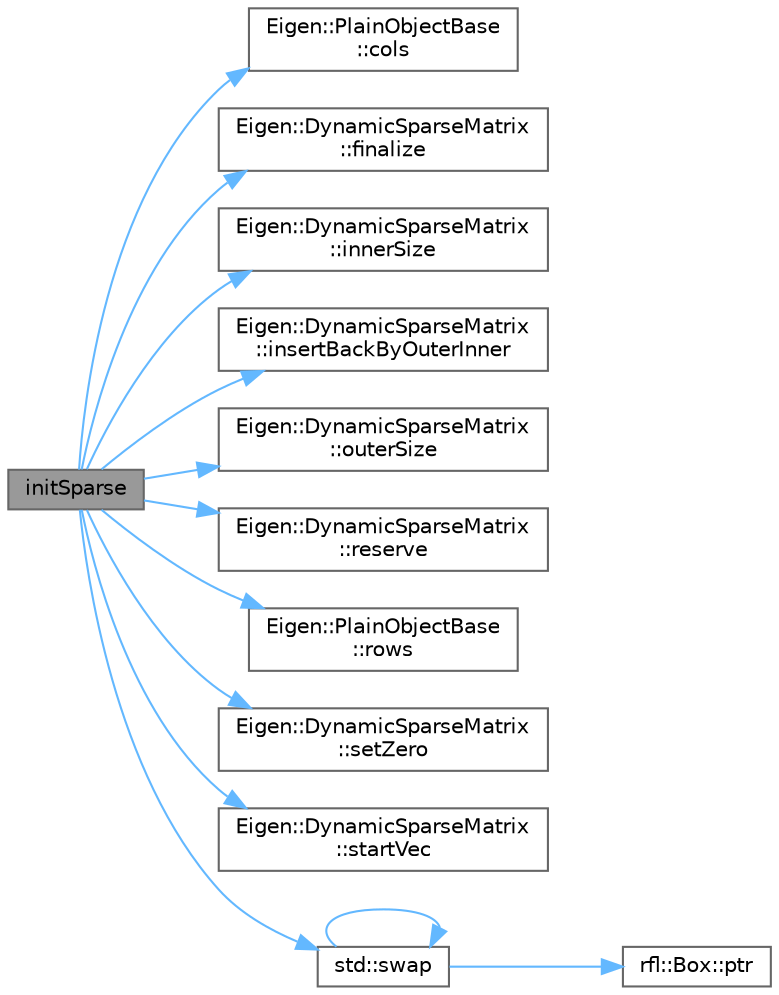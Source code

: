 digraph "initSparse"
{
 // LATEX_PDF_SIZE
  bgcolor="transparent";
  edge [fontname=Helvetica,fontsize=10,labelfontname=Helvetica,labelfontsize=10];
  node [fontname=Helvetica,fontsize=10,shape=box,height=0.2,width=0.4];
  rankdir="LR";
  Node1 [id="Node000001",label="initSparse",height=0.2,width=0.4,color="gray40", fillcolor="grey60", style="filled", fontcolor="black",tooltip=" "];
  Node1 -> Node2 [id="edge1_Node000001_Node000002",color="steelblue1",style="solid",tooltip=" "];
  Node2 [id="Node000002",label="Eigen::PlainObjectBase\l::cols",height=0.2,width=0.4,color="grey40", fillcolor="white", style="filled",URL="$class_eigen_1_1_plain_object_base.html#a10b8b33b7587da564415561aa246f78f",tooltip=" "];
  Node1 -> Node3 [id="edge2_Node000001_Node000003",color="steelblue1",style="solid",tooltip=" "];
  Node3 [id="Node000003",label="Eigen::DynamicSparseMatrix\l::finalize",height=0.2,width=0.4,color="grey40", fillcolor="white", style="filled",URL="$class_eigen_1_1_dynamic_sparse_matrix.html#aa0abc0e4565143f103f0d7373bd4a125",tooltip=" "];
  Node1 -> Node4 [id="edge3_Node000001_Node000004",color="steelblue1",style="solid",tooltip=" "];
  Node4 [id="Node000004",label="Eigen::DynamicSparseMatrix\l::innerSize",height=0.2,width=0.4,color="grey40", fillcolor="white", style="filled",URL="$class_eigen_1_1_dynamic_sparse_matrix.html#a03877f41d99fd28f24a3f9bb97695ec2",tooltip=" "];
  Node1 -> Node5 [id="edge4_Node000001_Node000005",color="steelblue1",style="solid",tooltip=" "];
  Node5 [id="Node000005",label="Eigen::DynamicSparseMatrix\l::insertBackByOuterInner",height=0.2,width=0.4,color="grey40", fillcolor="white", style="filled",URL="$class_eigen_1_1_dynamic_sparse_matrix.html#a2e1ed0a9a793beebe56b99a6da3fc589",tooltip=" "];
  Node1 -> Node6 [id="edge5_Node000001_Node000006",color="steelblue1",style="solid",tooltip=" "];
  Node6 [id="Node000006",label="Eigen::DynamicSparseMatrix\l::outerSize",height=0.2,width=0.4,color="grey40", fillcolor="white", style="filled",URL="$class_eigen_1_1_dynamic_sparse_matrix.html#aa9fdcceaa71e86fb918ddcf47720bd6f",tooltip=" "];
  Node1 -> Node7 [id="edge6_Node000001_Node000007",color="steelblue1",style="solid",tooltip=" "];
  Node7 [id="Node000007",label="Eigen::DynamicSparseMatrix\l::reserve",height=0.2,width=0.4,color="grey40", fillcolor="white", style="filled",URL="$class_eigen_1_1_dynamic_sparse_matrix.html#a20a85be37e667a2c639ae99ee58443cf",tooltip=" "];
  Node1 -> Node8 [id="edge7_Node000001_Node000008",color="steelblue1",style="solid",tooltip=" "];
  Node8 [id="Node000008",label="Eigen::PlainObjectBase\l::rows",height=0.2,width=0.4,color="grey40", fillcolor="white", style="filled",URL="$class_eigen_1_1_plain_object_base.html#aba7a925ce36c08ba2a08c90086f34718",tooltip=" "];
  Node1 -> Node9 [id="edge8_Node000001_Node000009",color="steelblue1",style="solid",tooltip=" "];
  Node9 [id="Node000009",label="Eigen::DynamicSparseMatrix\l::setZero",height=0.2,width=0.4,color="grey40", fillcolor="white", style="filled",URL="$class_eigen_1_1_dynamic_sparse_matrix.html#a2fed9a448bebd78ec98c30c3d2ec5407",tooltip=" "];
  Node1 -> Node10 [id="edge9_Node000001_Node000010",color="steelblue1",style="solid",tooltip=" "];
  Node10 [id="Node000010",label="Eigen::DynamicSparseMatrix\l::startVec",height=0.2,width=0.4,color="grey40", fillcolor="white", style="filled",URL="$class_eigen_1_1_dynamic_sparse_matrix.html#a294b998a50cc01859425e5e7c23d6108",tooltip=" "];
  Node1 -> Node11 [id="edge10_Node000001_Node000011",color="steelblue1",style="solid",tooltip=" "];
  Node11 [id="Node000011",label="std::swap",height=0.2,width=0.4,color="grey40", fillcolor="white", style="filled",URL="$namespacestd.html#a3acbe51b6415e9284430194bf04944e1",tooltip=" "];
  Node11 -> Node12 [id="edge11_Node000011_Node000012",color="steelblue1",style="solid",tooltip=" "];
  Node12 [id="Node000012",label="rfl::Box::ptr",height=0.2,width=0.4,color="grey40", fillcolor="white", style="filled",URL="$classrfl_1_1_box.html#a2edf048a6e6bea174db329e6ce7cf3df",tooltip="Returns the underlying unique_ptr"];
  Node11 -> Node11 [id="edge12_Node000011_Node000011",color="steelblue1",style="solid",tooltip=" "];
}
